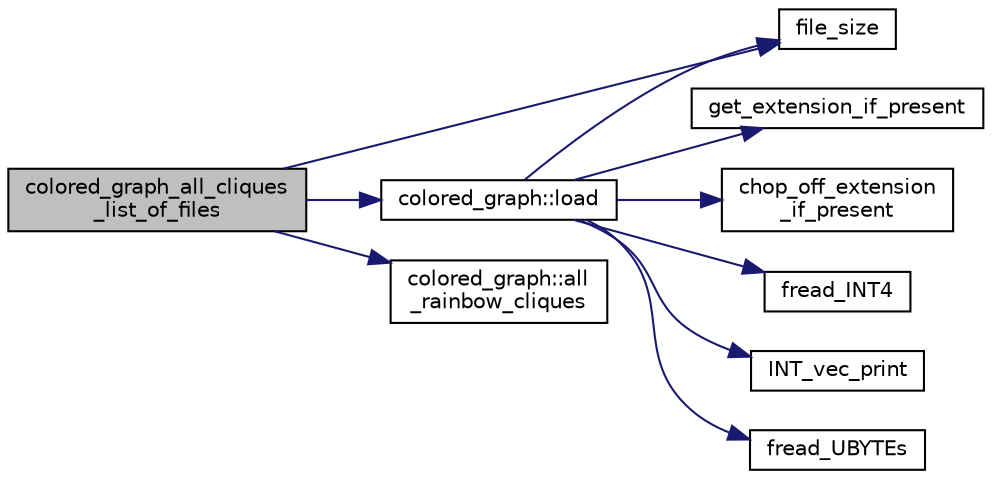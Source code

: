 digraph "colored_graph_all_cliques_list_of_files"
{
  edge [fontname="Helvetica",fontsize="10",labelfontname="Helvetica",labelfontsize="10"];
  node [fontname="Helvetica",fontsize="10",shape=record];
  rankdir="LR";
  Node45 [label="colored_graph_all_cliques\l_list_of_files",height=0.2,width=0.4,color="black", fillcolor="grey75", style="filled", fontcolor="black"];
  Node45 -> Node46 [color="midnightblue",fontsize="10",style="solid",fontname="Helvetica"];
  Node46 [label="file_size",height=0.2,width=0.4,color="black", fillcolor="white", style="filled",URL="$df/dbf/sajeeb_8_c.html#a5c37cf5785204b6e9adf647dc14d0e50"];
  Node45 -> Node47 [color="midnightblue",fontsize="10",style="solid",fontname="Helvetica"];
  Node47 [label="colored_graph::load",height=0.2,width=0.4,color="black", fillcolor="white", style="filled",URL="$dc/de2/classcolored__graph.html#aa777bb4ea083ac13058d746d63c7f128"];
  Node47 -> Node46 [color="midnightblue",fontsize="10",style="solid",fontname="Helvetica"];
  Node47 -> Node48 [color="midnightblue",fontsize="10",style="solid",fontname="Helvetica"];
  Node48 [label="get_extension_if_present",height=0.2,width=0.4,color="black", fillcolor="white", style="filled",URL="$df/dbf/sajeeb_8_c.html#a737197cad3c39e9690cbc9931edcba6b"];
  Node47 -> Node49 [color="midnightblue",fontsize="10",style="solid",fontname="Helvetica"];
  Node49 [label="chop_off_extension\l_if_present",height=0.2,width=0.4,color="black", fillcolor="white", style="filled",URL="$df/dbf/sajeeb_8_c.html#a9ca43842b56cb96c492a4b2d285a6864"];
  Node47 -> Node50 [color="midnightblue",fontsize="10",style="solid",fontname="Helvetica"];
  Node50 [label="fread_INT4",height=0.2,width=0.4,color="black", fillcolor="white", style="filled",URL="$df/dbf/sajeeb_8_c.html#a885df02c08251c103e985ef1d7159014"];
  Node47 -> Node51 [color="midnightblue",fontsize="10",style="solid",fontname="Helvetica"];
  Node51 [label="INT_vec_print",height=0.2,width=0.4,color="black", fillcolor="white", style="filled",URL="$df/dbf/sajeeb_8_c.html#a79a5901af0b47dd0d694109543c027fe"];
  Node47 -> Node52 [color="midnightblue",fontsize="10",style="solid",fontname="Helvetica"];
  Node52 [label="fread_UBYTEs",height=0.2,width=0.4,color="black", fillcolor="white", style="filled",URL="$df/dbf/sajeeb_8_c.html#ae19b6716e6272928adcd469b05632bdb"];
  Node45 -> Node53 [color="midnightblue",fontsize="10",style="solid",fontname="Helvetica"];
  Node53 [label="colored_graph::all\l_rainbow_cliques",height=0.2,width=0.4,color="black", fillcolor="white", style="filled",URL="$dc/de2/classcolored__graph.html#a62ecc5d052397b136d676a316f94ff10"];
}
